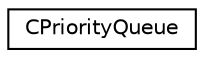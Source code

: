 digraph "Graphical Class Hierarchy"
{
 // LATEX_PDF_SIZE
  edge [fontname="Helvetica",fontsize="10",labelfontname="Helvetica",labelfontsize="10"];
  node [fontname="Helvetica",fontsize="10",shape=record];
  rankdir="LR";
  Node0 [label="CPriorityQueue",height=0.2,width=0.4,color="black", fillcolor="white", style="filled",URL="$class_c_priority_queue.html",tooltip="CPriorityQueue class."];
}
